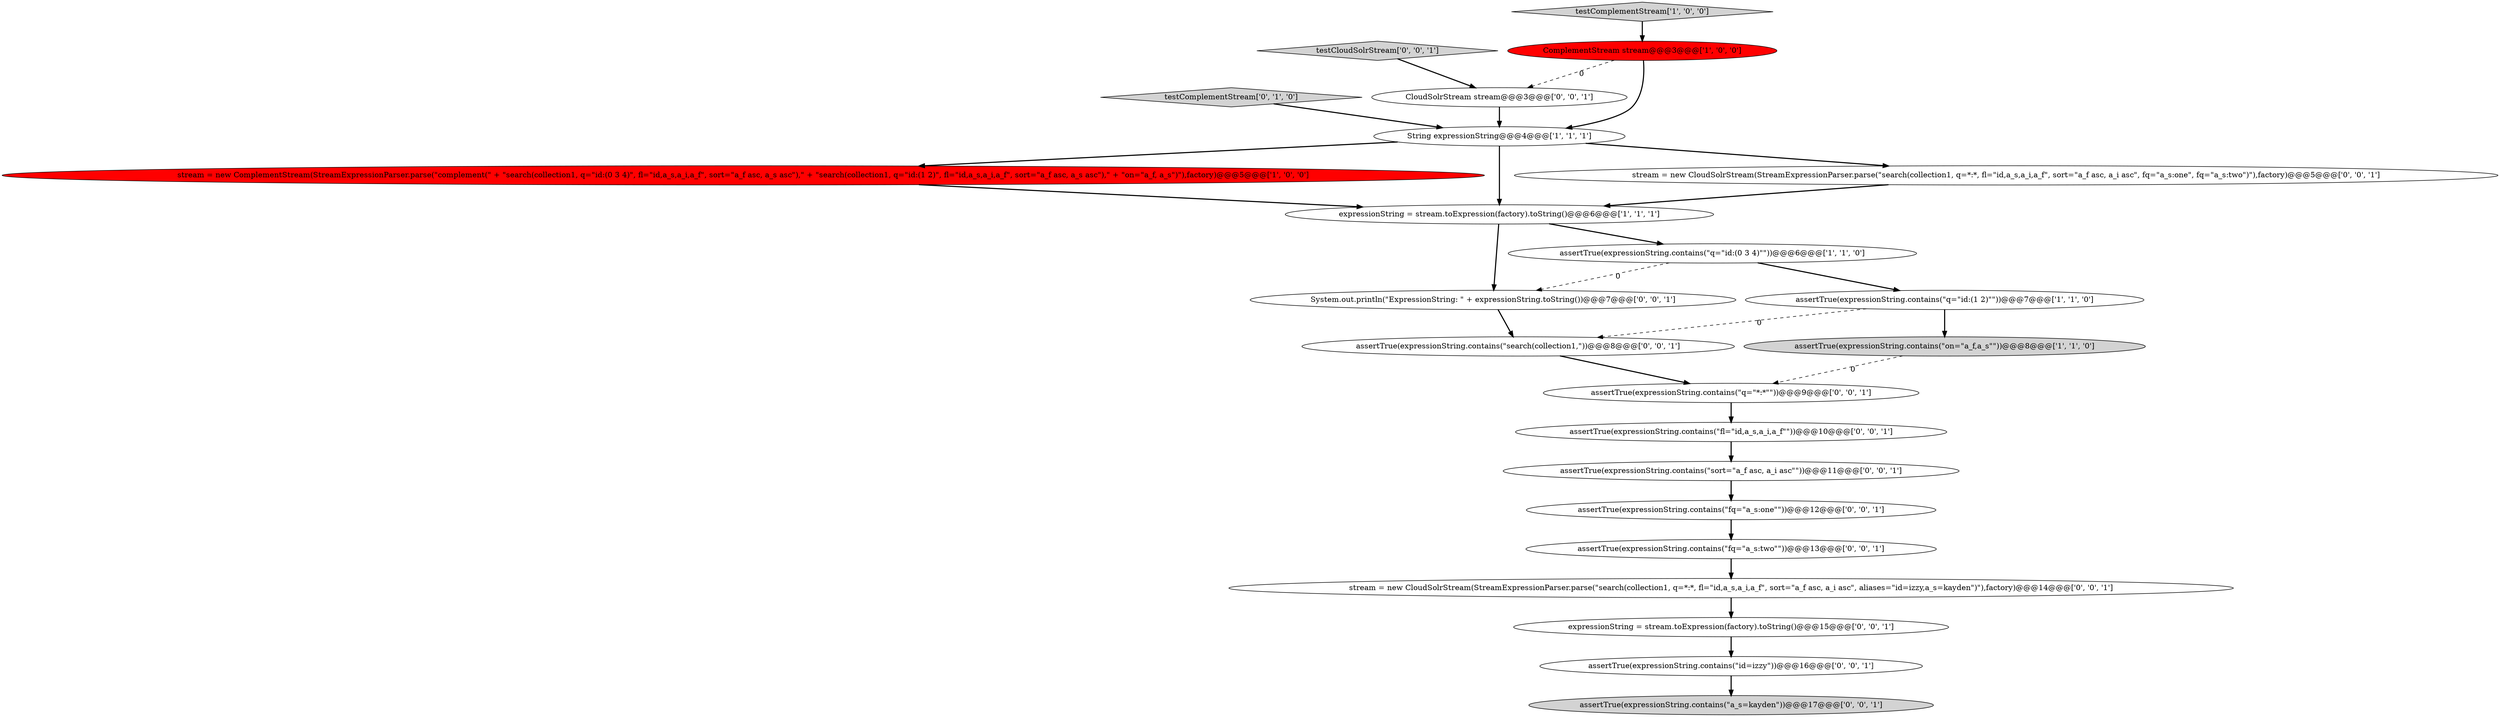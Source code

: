 digraph {
18 [style = filled, label = "assertTrue(expressionString.contains(\"a_s=kayden\"))@@@17@@@['0', '0', '1']", fillcolor = lightgray, shape = ellipse image = "AAA0AAABBB3BBB"];
21 [style = filled, label = "assertTrue(expressionString.contains(\"fl=\"id,a_s,a_i,a_f\"\"))@@@10@@@['0', '0', '1']", fillcolor = white, shape = ellipse image = "AAA0AAABBB3BBB"];
5 [style = filled, label = "testComplementStream['1', '0', '0']", fillcolor = lightgray, shape = diamond image = "AAA0AAABBB1BBB"];
3 [style = filled, label = "stream = new ComplementStream(StreamExpressionParser.parse(\"complement(\" + \"search(collection1, q=\"id:(0 3 4)\", fl=\"id,a_s,a_i,a_f\", sort=\"a_f asc, a_s asc\"),\" + \"search(collection1, q=\"id:(1 2)\", fl=\"id,a_s,a_i,a_f\", sort=\"a_f asc, a_s asc\"),\" + \"on=\"a_f, a_s\")\"),factory)@@@5@@@['1', '0', '0']", fillcolor = red, shape = ellipse image = "AAA1AAABBB1BBB"];
1 [style = filled, label = "String expressionString@@@4@@@['1', '1', '1']", fillcolor = white, shape = ellipse image = "AAA0AAABBB1BBB"];
7 [style = filled, label = "expressionString = stream.toExpression(factory).toString()@@@6@@@['1', '1', '1']", fillcolor = white, shape = ellipse image = "AAA0AAABBB1BBB"];
14 [style = filled, label = "testCloudSolrStream['0', '0', '1']", fillcolor = lightgray, shape = diamond image = "AAA0AAABBB3BBB"];
10 [style = filled, label = "assertTrue(expressionString.contains(\"id=izzy\"))@@@16@@@['0', '0', '1']", fillcolor = white, shape = ellipse image = "AAA0AAABBB3BBB"];
8 [style = filled, label = "testComplementStream['0', '1', '0']", fillcolor = lightgray, shape = diamond image = "AAA0AAABBB2BBB"];
22 [style = filled, label = "expressionString = stream.toExpression(factory).toString()@@@15@@@['0', '0', '1']", fillcolor = white, shape = ellipse image = "AAA0AAABBB3BBB"];
13 [style = filled, label = "assertTrue(expressionString.contains(\"fq=\"a_s:two\"\"))@@@13@@@['0', '0', '1']", fillcolor = white, shape = ellipse image = "AAA0AAABBB3BBB"];
6 [style = filled, label = "assertTrue(expressionString.contains(\"q=\"id:(0 3 4)\"\"))@@@6@@@['1', '1', '0']", fillcolor = white, shape = ellipse image = "AAA0AAABBB1BBB"];
17 [style = filled, label = "assertTrue(expressionString.contains(\"search(collection1,\"))@@@8@@@['0', '0', '1']", fillcolor = white, shape = ellipse image = "AAA0AAABBB3BBB"];
2 [style = filled, label = "assertTrue(expressionString.contains(\"on=\"a_f,a_s\"\"))@@@8@@@['1', '1', '0']", fillcolor = lightgray, shape = ellipse image = "AAA0AAABBB1BBB"];
15 [style = filled, label = "assertTrue(expressionString.contains(\"fq=\"a_s:one\"\"))@@@12@@@['0', '0', '1']", fillcolor = white, shape = ellipse image = "AAA0AAABBB3BBB"];
16 [style = filled, label = "stream = new CloudSolrStream(StreamExpressionParser.parse(\"search(collection1, q=*:*, fl=\"id,a_s,a_i,a_f\", sort=\"a_f asc, a_i asc\", fq=\"a_s:one\", fq=\"a_s:two\")\"),factory)@@@5@@@['0', '0', '1']", fillcolor = white, shape = ellipse image = "AAA0AAABBB3BBB"];
11 [style = filled, label = "assertTrue(expressionString.contains(\"sort=\"a_f asc, a_i asc\"\"))@@@11@@@['0', '0', '1']", fillcolor = white, shape = ellipse image = "AAA0AAABBB3BBB"];
12 [style = filled, label = "System.out.println(\"ExpressionString: \" + expressionString.toString())@@@7@@@['0', '0', '1']", fillcolor = white, shape = ellipse image = "AAA0AAABBB3BBB"];
20 [style = filled, label = "CloudSolrStream stream@@@3@@@['0', '0', '1']", fillcolor = white, shape = ellipse image = "AAA0AAABBB3BBB"];
9 [style = filled, label = "assertTrue(expressionString.contains(\"q=\"*:*\"\"))@@@9@@@['0', '0', '1']", fillcolor = white, shape = ellipse image = "AAA0AAABBB3BBB"];
0 [style = filled, label = "assertTrue(expressionString.contains(\"q=\"id:(1 2)\"\"))@@@7@@@['1', '1', '0']", fillcolor = white, shape = ellipse image = "AAA0AAABBB1BBB"];
4 [style = filled, label = "ComplementStream stream@@@3@@@['1', '0', '0']", fillcolor = red, shape = ellipse image = "AAA1AAABBB1BBB"];
19 [style = filled, label = "stream = new CloudSolrStream(StreamExpressionParser.parse(\"search(collection1, q=*:*, fl=\"id,a_s,a_i,a_f\", sort=\"a_f asc, a_i asc\", aliases=\"id=izzy,a_s=kayden\")\"),factory)@@@14@@@['0', '0', '1']", fillcolor = white, shape = ellipse image = "AAA0AAABBB3BBB"];
10->18 [style = bold, label=""];
15->13 [style = bold, label=""];
7->12 [style = bold, label=""];
17->9 [style = bold, label=""];
0->2 [style = bold, label=""];
12->17 [style = bold, label=""];
16->7 [style = bold, label=""];
1->3 [style = bold, label=""];
6->0 [style = bold, label=""];
20->1 [style = bold, label=""];
0->17 [style = dashed, label="0"];
1->7 [style = bold, label=""];
11->15 [style = bold, label=""];
6->12 [style = dashed, label="0"];
8->1 [style = bold, label=""];
13->19 [style = bold, label=""];
3->7 [style = bold, label=""];
21->11 [style = bold, label=""];
4->20 [style = dashed, label="0"];
1->16 [style = bold, label=""];
2->9 [style = dashed, label="0"];
5->4 [style = bold, label=""];
7->6 [style = bold, label=""];
9->21 [style = bold, label=""];
22->10 [style = bold, label=""];
4->1 [style = bold, label=""];
19->22 [style = bold, label=""];
14->20 [style = bold, label=""];
}
